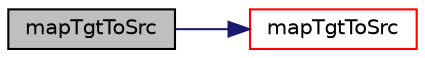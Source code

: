 digraph "mapTgtToSrc"
{
  bgcolor="transparent";
  edge [fontname="Helvetica",fontsize="10",labelfontname="Helvetica",labelfontsize="10"];
  node [fontname="Helvetica",fontsize="10",shape=record];
  rankdir="LR";
  Node1 [label="mapTgtToSrc",height=0.2,width=0.4,color="black", fillcolor="grey75", style="filled", fontcolor="black"];
  Node1 -> Node2 [color="midnightblue",fontsize="10",style="solid",fontname="Helvetica"];
  Node2 [label="mapTgtToSrc",height=0.2,width=0.4,color="red",URL="$a01514.html#a484ed3857b0a46c4e8c2652d3b368561",tooltip="Map field from tgt to src mesh with defined operation. "];
}
